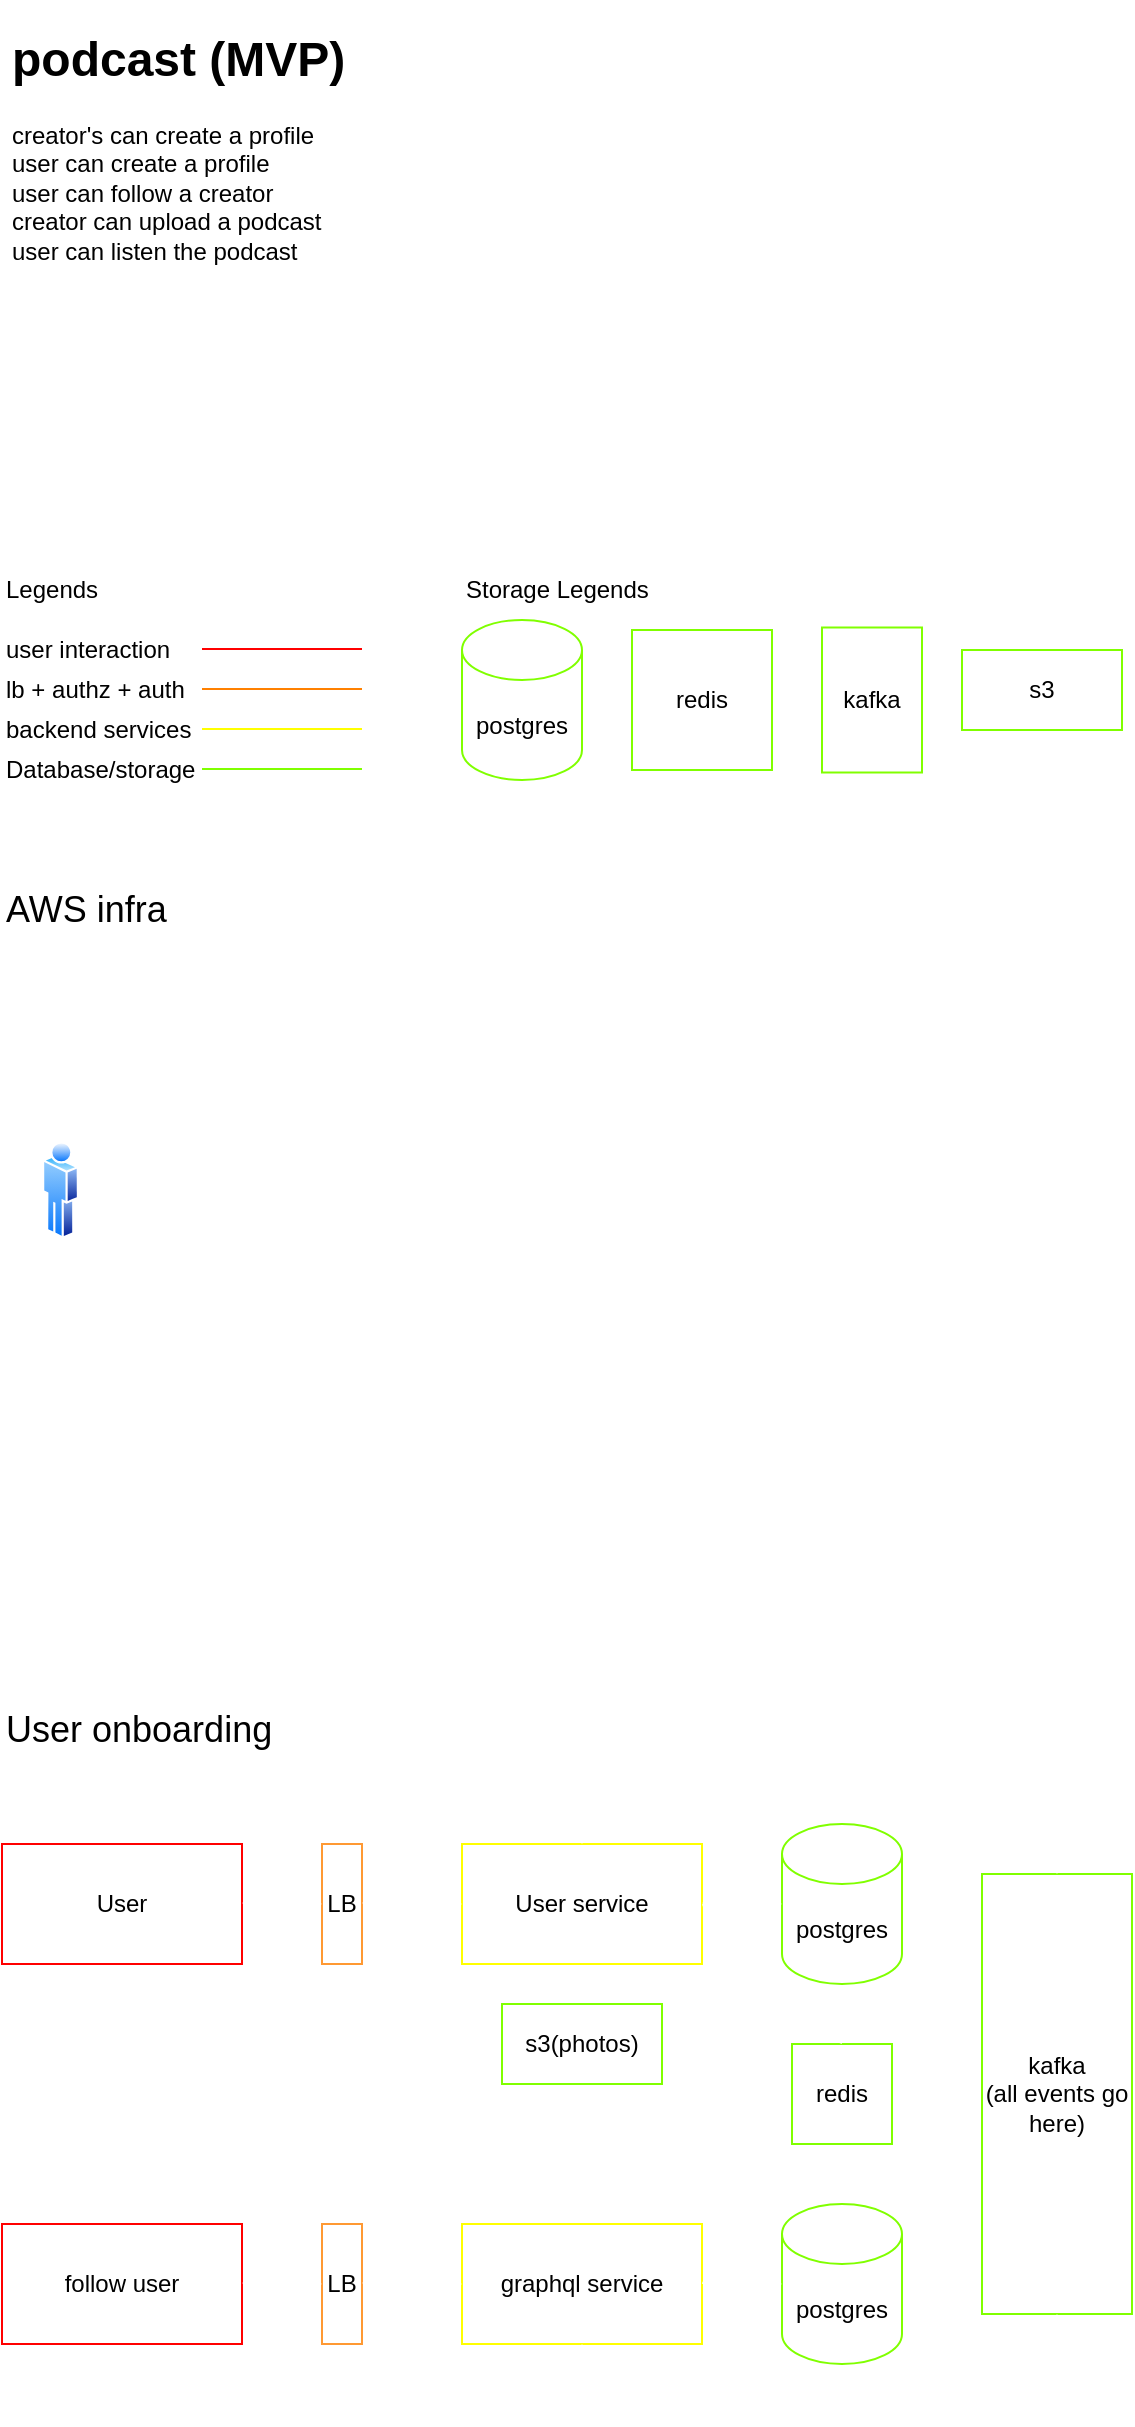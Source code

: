 <mxfile>
    <diagram id="9Twl_4rBBzMdephPHlIG" name="project overview">
        <mxGraphModel dx="520" dy="1158" grid="1" gridSize="10" guides="1" tooltips="1" connect="1" arrows="1" fold="1" page="0" pageScale="1" pageWidth="827" pageHeight="1169" math="0" shadow="0">
            <root>
                <mxCell id="0"/>
                <mxCell id="1" parent="0"/>
                <mxCell id="2" value="&lt;h1&gt;podcast (MVP)&lt;/h1&gt;&lt;p&gt;creator's can create a profile&lt;br&gt;user can create a profile&lt;br&gt;user can follow a creator&lt;br&gt;creator can upload a podcast&lt;br&gt;user can listen the podcast&lt;br&gt;&lt;br&gt;&lt;/p&gt;" style="text;html=1;strokeColor=none;fillColor=none;spacing=5;spacingTop=-20;whiteSpace=wrap;overflow=hidden;rounded=0;" parent="1" vertex="1">
                    <mxGeometry x="10" y="-90" width="240" height="260" as="geometry"/>
                </mxCell>
                <mxCell id="8" value="User" style="rounded=0;whiteSpace=wrap;html=1;fillColor=none;strokeColor=#FF0000;" parent="1" vertex="1">
                    <mxGeometry x="10" y="822" width="120" height="60" as="geometry"/>
                </mxCell>
                <mxCell id="70" value="" style="edgeStyle=orthogonalEdgeStyle;curved=1;html=1;strokeColor=#FFFFFF;fontSize=12;fillColor=#FF0000;" parent="1" source="13" edge="1">
                    <mxGeometry relative="1" as="geometry">
                        <mxPoint x="300" y="902" as="targetPoint"/>
                    </mxGeometry>
                </mxCell>
                <mxCell id="13" value="User service" style="rounded=0;whiteSpace=wrap;html=1;fillColor=none;strokeColor=#FFFF00;" parent="1" vertex="1">
                    <mxGeometry x="240" y="822" width="120" height="60" as="geometry"/>
                </mxCell>
                <mxCell id="14" value="LB" style="rounded=0;whiteSpace=wrap;html=1;fillColor=none;strokeColor=#FF9933;" parent="1" vertex="1">
                    <mxGeometry x="170" y="822" width="20" height="60" as="geometry"/>
                </mxCell>
                <mxCell id="18" value="&lt;font style=&quot;font-size: 18px;&quot;&gt;User onboarding&lt;/font&gt;" style="text;html=1;strokeColor=none;fillColor=none;align=left;verticalAlign=middle;whiteSpace=wrap;rounded=0;fontSize=12;" parent="1" vertex="1">
                    <mxGeometry x="10" y="750" width="170" height="30" as="geometry"/>
                </mxCell>
                <mxCell id="21" value="Legends" style="text;html=1;strokeColor=none;fillColor=none;align=left;verticalAlign=middle;whiteSpace=wrap;rounded=0;fontSize=12;" parent="1" vertex="1">
                    <mxGeometry x="10" y="180" width="60" height="30" as="geometry"/>
                </mxCell>
                <mxCell id="24" value="user interaction" style="text;html=1;strokeColor=none;fillColor=none;align=left;verticalAlign=middle;whiteSpace=wrap;rounded=0;fontSize=12;" parent="1" vertex="1">
                    <mxGeometry x="10" y="210" width="100" height="30" as="geometry"/>
                </mxCell>
                <mxCell id="25" value="" style="endArrow=none;html=1;fontSize=12;fillColor=#FF0000;strokeColor=#FF0000;" parent="1" edge="1">
                    <mxGeometry width="50" height="50" relative="1" as="geometry">
                        <mxPoint x="110" y="224.5" as="sourcePoint"/>
                        <mxPoint x="190" y="224.5" as="targetPoint"/>
                    </mxGeometry>
                </mxCell>
                <mxCell id="27" value="lb + authz + auth" style="text;html=1;strokeColor=none;fillColor=none;align=left;verticalAlign=middle;whiteSpace=wrap;rounded=0;fontSize=12;" parent="1" vertex="1">
                    <mxGeometry x="10" y="230" width="100" height="30" as="geometry"/>
                </mxCell>
                <mxCell id="28" value="" style="endArrow=none;html=1;fontSize=12;fillColor=#FF0000;strokeColor=#FF8000;" parent="1" edge="1">
                    <mxGeometry width="50" height="50" relative="1" as="geometry">
                        <mxPoint x="110" y="244.5" as="sourcePoint"/>
                        <mxPoint x="190" y="244.5" as="targetPoint"/>
                    </mxGeometry>
                </mxCell>
                <mxCell id="30" value="backend services" style="text;html=1;strokeColor=none;fillColor=none;align=left;verticalAlign=middle;whiteSpace=wrap;rounded=0;fontSize=12;" parent="1" vertex="1">
                    <mxGeometry x="10" y="250" width="100" height="30" as="geometry"/>
                </mxCell>
                <mxCell id="31" value="" style="endArrow=none;html=1;fontSize=12;fillColor=#FF0000;strokeColor=#FFFF00;" parent="1" edge="1">
                    <mxGeometry width="50" height="50" relative="1" as="geometry">
                        <mxPoint x="110" y="264.5" as="sourcePoint"/>
                        <mxPoint x="190" y="264.5" as="targetPoint"/>
                    </mxGeometry>
                </mxCell>
                <mxCell id="32" value="Database/storage" style="text;html=1;strokeColor=none;fillColor=none;align=left;verticalAlign=middle;whiteSpace=wrap;rounded=0;fontSize=12;" parent="1" vertex="1">
                    <mxGeometry x="10" y="270" width="100" height="30" as="geometry"/>
                </mxCell>
                <mxCell id="33" value="" style="endArrow=none;html=1;fontSize=12;fillColor=#FF0000;strokeColor=#80FF00;" parent="1" edge="1">
                    <mxGeometry width="50" height="50" relative="1" as="geometry">
                        <mxPoint x="110" y="284.5" as="sourcePoint"/>
                        <mxPoint x="190" y="284.5" as="targetPoint"/>
                    </mxGeometry>
                </mxCell>
                <mxCell id="34" value="postgres" style="shape=cylinder3;whiteSpace=wrap;html=1;boundedLbl=1;backgroundOutline=1;size=15;strokeColor=#80FF00;fontSize=12;fillColor=none;" parent="1" vertex="1">
                    <mxGeometry x="400" y="812" width="60" height="80" as="geometry"/>
                </mxCell>
                <mxCell id="37" value="redis" style="whiteSpace=wrap;html=1;aspect=fixed;strokeColor=#80FF00;fontSize=12;fillColor=none;" parent="1" vertex="1">
                    <mxGeometry x="405" y="922" width="50" height="50" as="geometry"/>
                </mxCell>
                <mxCell id="39" value="follow user" style="rounded=0;whiteSpace=wrap;html=1;fillColor=none;strokeColor=#FF0000;" parent="1" vertex="1">
                    <mxGeometry x="10" y="1012" width="120" height="60" as="geometry"/>
                </mxCell>
                <mxCell id="41" value="graphql service" style="rounded=0;whiteSpace=wrap;html=1;fillColor=none;strokeColor=#FFFF00;" parent="1" vertex="1">
                    <mxGeometry x="240" y="1012" width="120" height="60" as="geometry"/>
                </mxCell>
                <mxCell id="43" value="LB" style="rounded=0;whiteSpace=wrap;html=1;fillColor=none;strokeColor=#FF9933;" parent="1" vertex="1">
                    <mxGeometry x="170" y="1012" width="20" height="60" as="geometry"/>
                </mxCell>
                <mxCell id="44" value="postgres" style="shape=cylinder3;whiteSpace=wrap;html=1;boundedLbl=1;backgroundOutline=1;size=15;strokeColor=#80FF00;fontSize=12;fillColor=none;" parent="1" vertex="1">
                    <mxGeometry x="400" y="1002" width="60" height="80" as="geometry"/>
                </mxCell>
                <mxCell id="46" value="kafka&lt;br&gt;(all events go here)" style="rounded=0;whiteSpace=wrap;html=1;strokeColor=#80FF00;fontSize=12;fillColor=none;" parent="1" vertex="1">
                    <mxGeometry x="500" y="837" width="75" height="220" as="geometry"/>
                </mxCell>
                <mxCell id="53" value="" style="endArrow=classic;startArrow=classic;html=1;strokeColor=#FFFFFF;fontSize=12;fillColor=#FF0000;curved=1;" parent="1" edge="1">
                    <mxGeometry width="50" height="50" relative="1" as="geometry">
                        <mxPoint x="130" y="851.5" as="sourcePoint"/>
                        <mxPoint x="170" y="852" as="targetPoint"/>
                    </mxGeometry>
                </mxCell>
                <mxCell id="54" value="" style="endArrow=classic;startArrow=classic;html=1;strokeColor=#FFFFFF;fontSize=12;fillColor=#FF0000;curved=1;" parent="1" edge="1">
                    <mxGeometry width="50" height="50" relative="1" as="geometry">
                        <mxPoint x="130" y="1041.5" as="sourcePoint"/>
                        <mxPoint x="170" y="1042" as="targetPoint"/>
                    </mxGeometry>
                </mxCell>
                <mxCell id="55" value="" style="endArrow=classic;startArrow=classic;html=1;strokeColor=#FFFFFF;fontSize=12;fillColor=#FF0000;curved=1;entryX=0;entryY=0.5;entryDx=0;entryDy=0;" parent="1" target="13" edge="1">
                    <mxGeometry width="50" height="50" relative="1" as="geometry">
                        <mxPoint x="190" y="851.5" as="sourcePoint"/>
                        <mxPoint x="230" y="852" as="targetPoint"/>
                    </mxGeometry>
                </mxCell>
                <mxCell id="56" value="" style="endArrow=classic;startArrow=classic;html=1;strokeColor=#FFFFFF;fontSize=12;fillColor=#FF0000;curved=1;entryX=0;entryY=0.5;entryDx=0;entryDy=0;" parent="1" target="41" edge="1">
                    <mxGeometry width="50" height="50" relative="1" as="geometry">
                        <mxPoint x="190" y="1041.5" as="sourcePoint"/>
                        <mxPoint x="230" y="1042" as="targetPoint"/>
                    </mxGeometry>
                </mxCell>
                <mxCell id="57" value="" style="endArrow=classic;startArrow=classic;html=1;strokeColor=#FFFFFF;fontSize=12;fillColor=#FF0000;curved=1;exitX=0.5;exitY=0;exitDx=0;exitDy=0;entryX=0.5;entryY=0;entryDx=0;entryDy=0;edgeStyle=orthogonalEdgeStyle;" parent="1" source="13" target="46" edge="1">
                    <mxGeometry width="50" height="50" relative="1" as="geometry">
                        <mxPoint x="300" y="802" as="sourcePoint"/>
                        <mxPoint x="440" y="792" as="targetPoint"/>
                        <Array as="points">
                            <mxPoint x="300" y="792"/>
                            <mxPoint x="538" y="792"/>
                        </Array>
                    </mxGeometry>
                </mxCell>
                <mxCell id="58" value="" style="endArrow=classic;startArrow=classic;html=1;strokeColor=#FFFFFF;fontSize=12;fillColor=#FF0000;curved=1;" parent="1" edge="1">
                    <mxGeometry width="50" height="50" relative="1" as="geometry">
                        <mxPoint x="360" y="851.5" as="sourcePoint"/>
                        <mxPoint x="400" y="852" as="targetPoint"/>
                    </mxGeometry>
                </mxCell>
                <mxCell id="59" value="" style="endArrow=classic;startArrow=classic;html=1;strokeColor=#FFFFFF;fontSize=12;fillColor=#FF0000;curved=1;entryX=0.5;entryY=0;entryDx=0;entryDy=0;exitX=1;exitY=0.5;exitDx=0;exitDy=0;" parent="1" source="13" target="37" edge="1">
                    <mxGeometry width="50" height="50" relative="1" as="geometry">
                        <mxPoint x="355" y="862" as="sourcePoint"/>
                        <mxPoint x="405" y="862.5" as="targetPoint"/>
                    </mxGeometry>
                </mxCell>
                <mxCell id="61" value="" style="endArrow=classic;startArrow=classic;html=1;strokeColor=#FFFFFF;fontSize=12;fillColor=#FF0000;curved=1;entryX=0;entryY=0.5;entryDx=0;entryDy=0;exitX=1;exitY=0.5;exitDx=0;exitDy=0;" parent="1" source="41" edge="1">
                    <mxGeometry width="50" height="50" relative="1" as="geometry">
                        <mxPoint x="380" y="972" as="sourcePoint"/>
                        <mxPoint x="430" y="972.5" as="targetPoint"/>
                    </mxGeometry>
                </mxCell>
                <mxCell id="62" value="" style="endArrow=classic;startArrow=classic;html=1;strokeColor=#FFFFFF;fontSize=12;fillColor=#FF0000;curved=1;" parent="1" edge="1">
                    <mxGeometry width="50" height="50" relative="1" as="geometry">
                        <mxPoint x="360" y="1041.5" as="sourcePoint"/>
                        <mxPoint x="400" y="1042" as="targetPoint"/>
                    </mxGeometry>
                </mxCell>
                <mxCell id="63" value="" style="endArrow=classic;startArrow=classic;html=1;strokeColor=#FFFFFF;fontSize=12;fillColor=#FF0000;curved=1;entryX=0.5;entryY=1;entryDx=0;entryDy=0;exitX=0.5;exitY=1;exitDx=0;exitDy=0;edgeStyle=orthogonalEdgeStyle;" parent="1" source="41" target="46" edge="1">
                    <mxGeometry width="50" height="50" relative="1" as="geometry">
                        <mxPoint x="290" y="1102" as="sourcePoint"/>
                        <mxPoint x="340" y="1102.5" as="targetPoint"/>
                        <Array as="points">
                            <mxPoint x="300" y="1112"/>
                            <mxPoint x="538" y="1112"/>
                        </Array>
                    </mxGeometry>
                </mxCell>
                <mxCell id="88" value="postgres" style="shape=cylinder3;whiteSpace=wrap;html=1;boundedLbl=1;backgroundOutline=1;size=15;strokeColor=#80FF00;fontSize=12;fillColor=none;" parent="1" vertex="1">
                    <mxGeometry x="240" y="210" width="60" height="80" as="geometry"/>
                </mxCell>
                <mxCell id="90" value="redis" style="whiteSpace=wrap;html=1;aspect=fixed;strokeColor=#80FF00;fontSize=12;fillColor=none;" parent="1" vertex="1">
                    <mxGeometry x="325" y="215" width="70" height="70" as="geometry"/>
                </mxCell>
                <mxCell id="92" value="kafka" style="rounded=0;whiteSpace=wrap;html=1;strokeColor=#80FF00;fontSize=12;fillColor=none;" parent="1" vertex="1">
                    <mxGeometry x="420" y="213.75" width="50" height="72.5" as="geometry"/>
                </mxCell>
                <mxCell id="94" value="s3" style="rounded=0;whiteSpace=wrap;html=1;fillColor=none;strokeColor=#80FF00;" parent="1" vertex="1">
                    <mxGeometry x="490" y="225" width="80" height="40" as="geometry"/>
                </mxCell>
                <mxCell id="95" value="Storage Legends" style="text;html=1;strokeColor=none;fillColor=none;align=left;verticalAlign=middle;whiteSpace=wrap;rounded=0;fontSize=12;" parent="1" vertex="1">
                    <mxGeometry x="240" y="180" width="100" height="30" as="geometry"/>
                </mxCell>
                <mxCell id="97" value="s3(photos)" style="rounded=0;whiteSpace=wrap;html=1;fillColor=none;strokeColor=#80FF00;" parent="1" vertex="1">
                    <mxGeometry x="260" y="902" width="80" height="40" as="geometry"/>
                </mxCell>
                <mxCell id="98" value="&lt;font style=&quot;font-size: 18px;&quot;&gt;AWS infra&lt;/font&gt;" style="text;html=1;strokeColor=none;fillColor=none;align=left;verticalAlign=middle;whiteSpace=wrap;rounded=0;" parent="1" vertex="1">
                    <mxGeometry x="10" y="340" width="90" height="30" as="geometry"/>
                </mxCell>
                <mxCell id="99" value="" style="aspect=fixed;perimeter=ellipsePerimeter;html=1;align=center;shadow=0;dashed=0;spacingTop=3;image;image=img/lib/active_directory/user.svg;fontSize=18;" parent="1" vertex="1">
                    <mxGeometry x="30" y="470" width="18.5" height="50" as="geometry"/>
                </mxCell>
            </root>
        </mxGraphModel>
    </diagram>
    <diagram id="MXUhepcpsWsIMvFVsOMN" name="creator flows">
        <mxGraphModel dx="2068" dy="282" grid="1" gridSize="10" guides="1" tooltips="1" connect="1" arrows="1" fold="1" page="0" pageScale="1" pageWidth="827" pageHeight="1169" math="0" shadow="0">
            <root>
                <mxCell id="0"/>
                <mxCell id="1" parent="0"/>
                <mxCell id="CUdY-o8TAimpWsHqkkXw-1" value="&lt;font style=&quot;font-size: 18px;&quot;&gt;Creator sign-up&lt;/font&gt;" style="text;html=1;strokeColor=none;fillColor=none;align=left;verticalAlign=middle;whiteSpace=wrap;rounded=0;fontSize=12;" parent="1" vertex="1">
                    <mxGeometry x="-1460" y="730" width="170" height="30" as="geometry"/>
                </mxCell>
                <mxCell id="CUdY-o8TAimpWsHqkkXw-2" value="sign up" style="rounded=0;whiteSpace=wrap;html=1;fillColor=none;strokeColor=#FF0000;" parent="1" vertex="1">
                    <mxGeometry x="-1460" y="830" width="120" height="60" as="geometry"/>
                </mxCell>
                <mxCell id="CUdY-o8TAimpWsHqkkXw-3" value="LB" style="rounded=0;whiteSpace=wrap;html=1;fillColor=none;strokeColor=#FF9933;" parent="1" vertex="1">
                    <mxGeometry x="-1300" y="780" width="20" height="60" as="geometry"/>
                </mxCell>
                <mxCell id="CUdY-o8TAimpWsHqkkXw-4" value="" style="endArrow=classic;startArrow=classic;html=1;strokeColor=#FFFFFF;fontSize=12;fillColor=#FF0000;curved=1;exitX=1;exitY=0.5;exitDx=0;exitDy=0;" parent="1" source="CUdY-o8TAimpWsHqkkXw-2" edge="1">
                    <mxGeometry width="50" height="50" relative="1" as="geometry">
                        <mxPoint x="-1340" y="809.5" as="sourcePoint"/>
                        <mxPoint x="-1300" y="810" as="targetPoint"/>
                    </mxGeometry>
                </mxCell>
                <mxCell id="CUdY-o8TAimpWsHqkkXw-5" value="" style="edgeStyle=orthogonalEdgeStyle;curved=1;html=1;strokeColor=#FFFFFF;fontSize=12;fillColor=#FF0000;entryX=0.5;entryY=0;entryDx=0;entryDy=0;" parent="1" target="CUdY-o8TAimpWsHqkkXw-16" edge="1">
                    <mxGeometry relative="1" as="geometry">
                        <mxPoint x="-1020.0" y="840" as="sourcePoint"/>
                        <mxPoint x="-1020" y="860" as="targetPoint"/>
                    </mxGeometry>
                </mxCell>
                <mxCell id="CUdY-o8TAimpWsHqkkXw-6" value="" style="edgeStyle=orthogonalEdgeStyle;curved=1;html=1;strokeColor=#FFFFFF;fontSize=12;fillColor=#FF0000;" parent="1" source="CUdY-o8TAimpWsHqkkXw-8" target="CUdY-o8TAimpWsHqkkXw-12" edge="1">
                    <mxGeometry relative="1" as="geometry"/>
                </mxCell>
                <mxCell id="CUdY-o8TAimpWsHqkkXw-8" value="Creator service&lt;br&gt;POST /creator" style="rounded=0;whiteSpace=wrap;html=1;fillColor=none;strokeColor=#FFFF00;" parent="1" vertex="1">
                    <mxGeometry x="-1230" y="780" width="120" height="60" as="geometry"/>
                </mxCell>
                <mxCell id="CUdY-o8TAimpWsHqkkXw-9" value="" style="endArrow=classic;startArrow=classic;html=1;strokeColor=#FFFFFF;fontSize=12;fillColor=#FF0000;curved=1;entryX=0;entryY=0.5;entryDx=0;entryDy=0;" parent="1" target="CUdY-o8TAimpWsHqkkXw-8" edge="1">
                    <mxGeometry width="50" height="50" relative="1" as="geometry">
                        <mxPoint x="-1280" y="809.5" as="sourcePoint"/>
                        <mxPoint x="-1240" y="810" as="targetPoint"/>
                    </mxGeometry>
                </mxCell>
                <mxCell id="CUdY-o8TAimpWsHqkkXw-10" style="edgeStyle=orthogonalEdgeStyle;curved=1;html=1;entryX=0;entryY=0.5;entryDx=0;entryDy=0;strokeColor=#FFFFFF;fontSize=12;fillColor=#FF0000;" parent="1" source="CUdY-o8TAimpWsHqkkXw-12" target="CUdY-o8TAimpWsHqkkXw-15" edge="1">
                    <mxGeometry relative="1" as="geometry"/>
                </mxCell>
                <mxCell id="CUdY-o8TAimpWsHqkkXw-11" style="edgeStyle=orthogonalEdgeStyle;curved=1;html=1;exitX=0.5;exitY=1;exitDx=0;exitDy=0;strokeColor=#FFFFFF;fontSize=12;fillColor=#FF0000;" parent="1" source="CUdY-o8TAimpWsHqkkXw-12" target="CUdY-o8TAimpWsHqkkXw-18" edge="1">
                    <mxGeometry relative="1" as="geometry"/>
                </mxCell>
                <mxCell id="CUdY-o8TAimpWsHqkkXw-12" value="create user on auth0" style="rounded=0;whiteSpace=wrap;html=1;fillColor=none;strokeColor=#FFFF00;" parent="1" vertex="1">
                    <mxGeometry x="-1080" y="780" width="120" height="60" as="geometry"/>
                </mxCell>
                <mxCell id="CUdY-o8TAimpWsHqkkXw-13" value="store creator" style="shape=cylinder3;whiteSpace=wrap;html=1;boundedLbl=1;backgroundOutline=1;size=15;strokeColor=#80FF00;fontSize=12;fillColor=none;" parent="1" vertex="1">
                    <mxGeometry x="-900" y="770" width="60" height="80" as="geometry"/>
                </mxCell>
                <mxCell id="CUdY-o8TAimpWsHqkkXw-14" value="" style="endArrow=classic;startArrow=classic;html=1;strokeColor=#FFFFFF;fontSize=12;fillColor=#FF0000;curved=1;entryX=0;entryY=0.5;entryDx=0;entryDy=0;entryPerimeter=0;" parent="1" target="CUdY-o8TAimpWsHqkkXw-13" edge="1">
                    <mxGeometry width="50" height="50" relative="1" as="geometry">
                        <mxPoint x="-960.0" y="809.5" as="sourcePoint"/>
                        <mxPoint x="-910" y="810" as="targetPoint"/>
                    </mxGeometry>
                </mxCell>
                <mxCell id="CUdY-o8TAimpWsHqkkXw-15" value="add user event" style="rounded=0;whiteSpace=wrap;html=1;strokeColor=#80FF00;fontSize=12;fillColor=none;" parent="1" vertex="1">
                    <mxGeometry x="-907.5" y="900" width="75" height="130" as="geometry"/>
                </mxCell>
                <mxCell id="CUdY-o8TAimpWsHqkkXw-16" value="s3(profile photo)" style="rounded=0;whiteSpace=wrap;html=1;fillColor=none;strokeColor=#80FF00;" parent="1" vertex="1">
                    <mxGeometry x="-1030" y="870" width="80" height="40" as="geometry"/>
                </mxCell>
                <mxCell id="CUdY-o8TAimpWsHqkkXw-17" style="edgeStyle=orthogonalEdgeStyle;curved=1;html=1;exitX=0;exitY=0.5;exitDx=0;exitDy=0;entryX=0.5;entryY=1;entryDx=0;entryDy=0;strokeColor=#FFFFFF;fontSize=12;fillColor=#FF0000;" parent="1" source="CUdY-o8TAimpWsHqkkXw-18" target="CUdY-o8TAimpWsHqkkXw-8" edge="1">
                    <mxGeometry relative="1" as="geometry"/>
                </mxCell>
                <mxCell id="CUdY-o8TAimpWsHqkkXw-18" value="redis" style="whiteSpace=wrap;html=1;aspect=fixed;strokeColor=#80FF00;fontSize=12;fillColor=none;" parent="1" vertex="1">
                    <mxGeometry x="-1080" y="870" width="40" height="40" as="geometry"/>
                </mxCell>
                <mxCell id="qiPxfQD7Eq4sMzApz2F7-1" value="&lt;font style=&quot;font-size: 18px;&quot;&gt;Creator sign in&lt;/font&gt;" style="text;html=1;strokeColor=none;fillColor=none;align=left;verticalAlign=middle;whiteSpace=wrap;rounded=0;" parent="1" vertex="1">
                    <mxGeometry x="-1460" y="1100" width="120" height="30" as="geometry"/>
                </mxCell>
                <mxCell id="qiPxfQD7Eq4sMzApz2F7-2" value="&lt;font style=&quot;font-size: 12px;&quot;&gt;creator sign in&lt;/font&gt;" style="rounded=0;whiteSpace=wrap;html=1;fillColor=none;strokeColor=#FF0000;fontSize=18;" parent="1" vertex="1">
                    <mxGeometry x="-1460" y="1190" width="120" height="60" as="geometry"/>
                </mxCell>
                <mxCell id="qiPxfQD7Eq4sMzApz2F7-3" value="&lt;font style=&quot;font-size: 12px;&quot;&gt;LB&lt;/font&gt;" style="rounded=0;whiteSpace=wrap;html=1;fillColor=none;strokeColor=#FF9933;fontSize=18;" parent="1" vertex="1">
                    <mxGeometry x="-1300" y="1190" width="20" height="60" as="geometry"/>
                </mxCell>
                <mxCell id="qiPxfQD7Eq4sMzApz2F7-5" value="" style="endArrow=classic;startArrow=classic;html=1;fontSize=18;entryX=0;entryY=0.5;entryDx=0;entryDy=0;" parent="1" target="qiPxfQD7Eq4sMzApz2F7-3" edge="1">
                    <mxGeometry width="50" height="50" relative="1" as="geometry">
                        <mxPoint x="-1340" y="1220" as="sourcePoint"/>
                        <mxPoint x="-1290" y="1180" as="targetPoint"/>
                    </mxGeometry>
                </mxCell>
                <mxCell id="qiPxfQD7Eq4sMzApz2F7-11" style="edgeStyle=none;html=1;exitX=0.5;exitY=1;exitDx=0;exitDy=0;entryX=0.5;entryY=0;entryDx=0;entryDy=0;fontSize=12;" parent="1" source="qiPxfQD7Eq4sMzApz2F7-9" target="qiPxfQD7Eq4sMzApz2F7-10" edge="1">
                    <mxGeometry relative="1" as="geometry"/>
                </mxCell>
                <mxCell id="qiPxfQD7Eq4sMzApz2F7-9" value="creator service&lt;br&gt;POST /login" style="rounded=0;whiteSpace=wrap;html=1;fillColor=none;strokeColor=#FFFF00;" parent="1" vertex="1">
                    <mxGeometry x="-1230" y="1190" width="120" height="60" as="geometry"/>
                </mxCell>
                <mxCell id="qiPxfQD7Eq4sMzApz2F7-10" value="store user details" style="whiteSpace=wrap;html=1;aspect=fixed;strokeColor=#80FF00;fontSize=12;fillColor=none;" parent="1" vertex="1">
                    <mxGeometry x="-1205" y="1290" width="70" height="70" as="geometry"/>
                </mxCell>
                <mxCell id="qiPxfQD7Eq4sMzApz2F7-13" value="" style="endArrow=classic;startArrow=classic;html=1;fontSize=12;entryX=0;entryY=0.5;entryDx=0;entryDy=0;exitX=1;exitY=0.5;exitDx=0;exitDy=0;" parent="1" source="qiPxfQD7Eq4sMzApz2F7-9" target="qiPxfQD7Eq4sMzApz2F7-14" edge="1">
                    <mxGeometry width="50" height="50" relative="1" as="geometry">
                        <mxPoint x="-1110" y="1220" as="sourcePoint"/>
                        <mxPoint x="-1020" y="1220" as="targetPoint"/>
                    </mxGeometry>
                </mxCell>
                <mxCell id="qiPxfQD7Eq4sMzApz2F7-14" value="creator service&lt;br&gt;validate on auth0" style="rounded=0;whiteSpace=wrap;html=1;fillColor=none;strokeColor=#FFFF00;" parent="1" vertex="1">
                    <mxGeometry x="-1050" y="1190" width="120" height="60" as="geometry"/>
                </mxCell>
                <mxCell id="qiPxfQD7Eq4sMzApz2F7-15" value="" style="endArrow=classic;startArrow=classic;html=1;fontSize=18;entryX=0;entryY=0.5;entryDx=0;entryDy=0;exitX=1;exitY=0.5;exitDx=0;exitDy=0;" parent="1" source="qiPxfQD7Eq4sMzApz2F7-3" target="qiPxfQD7Eq4sMzApz2F7-9" edge="1">
                    <mxGeometry width="50" height="50" relative="1" as="geometry">
                        <mxPoint x="-1280" y="1219.47" as="sourcePoint"/>
                        <mxPoint x="-1240" y="1219.47" as="targetPoint"/>
                    </mxGeometry>
                </mxCell>
                <mxCell id="qiPxfQD7Eq4sMzApz2F7-16" value="&lt;font style=&quot;font-size: 18px;&quot;&gt;Creator dashboard&lt;/font&gt;" style="text;html=1;strokeColor=none;fillColor=none;align=left;verticalAlign=middle;whiteSpace=wrap;rounded=0;" parent="1" vertex="1">
                    <mxGeometry x="-1460" y="1380" width="160" height="30" as="geometry"/>
                </mxCell>
                <mxCell id="qiPxfQD7Eq4sMzApz2F7-21" style="edgeStyle=none;html=1;exitX=1;exitY=0.5;exitDx=0;exitDy=0;entryX=0;entryY=0.5;entryDx=0;entryDy=0;fontSize=12;" parent="1" source="qiPxfQD7Eq4sMzApz2F7-17" target="qiPxfQD7Eq4sMzApz2F7-20" edge="1">
                    <mxGeometry relative="1" as="geometry"/>
                </mxCell>
                <mxCell id="qiPxfQD7Eq4sMzApz2F7-25" style="edgeStyle=none;html=1;exitX=1;exitY=0.5;exitDx=0;exitDy=0;entryX=0;entryY=0.5;entryDx=0;entryDy=0;fontSize=12;" parent="1" source="qiPxfQD7Eq4sMzApz2F7-17" target="qiPxfQD7Eq4sMzApz2F7-22" edge="1">
                    <mxGeometry relative="1" as="geometry"/>
                </mxCell>
                <mxCell id="qiPxfQD7Eq4sMzApz2F7-17" value="&lt;font style=&quot;font-size: 12px;&quot;&gt;creator dashboard&lt;/font&gt;" style="rounded=0;whiteSpace=wrap;html=1;fillColor=none;strokeColor=#FF0000;fontSize=18;" parent="1" vertex="1">
                    <mxGeometry x="-1460" y="1530" width="120" height="60" as="geometry"/>
                </mxCell>
                <mxCell id="qiPxfQD7Eq4sMzApz2F7-18" value="&lt;font style=&quot;font-size: 12px;&quot;&gt;LB&lt;/font&gt;" style="rounded=0;whiteSpace=wrap;html=1;fillColor=none;strokeColor=#FF9933;fontSize=18;" parent="1" vertex="1">
                    <mxGeometry x="-1120" y="1530" width="20" height="60" as="geometry"/>
                </mxCell>
                <mxCell id="qiPxfQD7Eq4sMzApz2F7-19" value="" style="endArrow=classic;startArrow=classic;html=1;fontSize=18;entryX=0;entryY=0.5;entryDx=0;entryDy=0;exitX=1;exitY=0.5;exitDx=0;exitDy=0;" parent="1" source="qiPxfQD7Eq4sMzApz2F7-20" target="qiPxfQD7Eq4sMzApz2F7-18" edge="1">
                    <mxGeometry width="50" height="50" relative="1" as="geometry">
                        <mxPoint x="-1340" y="1460" as="sourcePoint"/>
                        <mxPoint x="-1290" y="1420" as="targetPoint"/>
                    </mxGeometry>
                </mxCell>
                <mxCell id="qiPxfQD7Eq4sMzApz2F7-20" value="&lt;font style=&quot;font-size: 12px;&quot;&gt;creator active &lt;br&gt;projects&lt;/font&gt;" style="rounded=0;whiteSpace=wrap;html=1;fillColor=none;strokeColor=#FF0000;fontSize=18;" parent="1" vertex="1">
                    <mxGeometry x="-1290" y="1480" width="120" height="60" as="geometry"/>
                </mxCell>
                <mxCell id="qiPxfQD7Eq4sMzApz2F7-22" value="&lt;font style=&quot;font-size: 12px;&quot;&gt;creator to do list&lt;/font&gt;" style="rounded=0;whiteSpace=wrap;html=1;fillColor=none;strokeColor=#FF0000;fontSize=18;" parent="1" vertex="1">
                    <mxGeometry x="-1290" y="1590" width="120" height="60" as="geometry"/>
                </mxCell>
                <mxCell id="qiPxfQD7Eq4sMzApz2F7-24" value="" style="endArrow=classic;startArrow=classic;html=1;fontSize=18;entryX=0;entryY=0.5;entryDx=0;entryDy=0;exitX=1;exitY=0.5;exitDx=0;exitDy=0;" parent="1" source="qiPxfQD7Eq4sMzApz2F7-22" target="qiPxfQD7Eq4sMzApz2F7-18" edge="1">
                    <mxGeometry width="50" height="50" relative="1" as="geometry">
                        <mxPoint x="-1170.0" y="1620" as="sourcePoint"/>
                        <mxPoint x="-1120" y="1660" as="targetPoint"/>
                    </mxGeometry>
                </mxCell>
                <mxCell id="qiPxfQD7Eq4sMzApz2F7-27" value="creator service&lt;br&gt;GET /projects?active=true" style="rounded=0;whiteSpace=wrap;html=1;fillColor=none;strokeColor=#FFFF00;" parent="1" vertex="1">
                    <mxGeometry x="-950" y="1485" width="120" height="60" as="geometry"/>
                </mxCell>
                <mxCell id="qiPxfQD7Eq4sMzApz2F7-28" value="" style="endArrow=classic;startArrow=classic;html=1;fontSize=18;entryX=1;entryY=0.5;entryDx=0;entryDy=0;exitX=0;exitY=0.5;exitDx=0;exitDy=0;" parent="1" source="qiPxfQD7Eq4sMzApz2F7-27" target="qiPxfQD7Eq4sMzApz2F7-33" edge="1">
                    <mxGeometry width="50" height="50" relative="1" as="geometry">
                        <mxPoint x="-1000.0" y="1515" as="sourcePoint"/>
                        <mxPoint x="-960" y="1565" as="targetPoint"/>
                    </mxGeometry>
                </mxCell>
                <mxCell id="qiPxfQD7Eq4sMzApz2F7-29" value="creator service&lt;br&gt;GET /todo" style="rounded=0;whiteSpace=wrap;html=1;fillColor=none;strokeColor=#FFFF00;" parent="1" vertex="1">
                    <mxGeometry x="-950" y="1595" width="120" height="60" as="geometry"/>
                </mxCell>
                <mxCell id="qiPxfQD7Eq4sMzApz2F7-31" value="" style="endArrow=classic;startArrow=classic;html=1;fontSize=18;exitX=0;exitY=0.5;exitDx=0;exitDy=0;entryX=1;entryY=0.5;entryDx=0;entryDy=0;" parent="1" source="qiPxfQD7Eq4sMzApz2F7-29" target="qiPxfQD7Eq4sMzApz2F7-33" edge="1">
                    <mxGeometry width="50" height="50" relative="1" as="geometry">
                        <mxPoint x="-940" y="1525" as="sourcePoint"/>
                        <mxPoint x="-960" y="1565" as="targetPoint"/>
                    </mxGeometry>
                </mxCell>
                <mxCell id="qiPxfQD7Eq4sMzApz2F7-33" value="get user details and store projects and todo list" style="whiteSpace=wrap;html=1;aspect=fixed;strokeColor=#80FF00;fontSize=12;fillColor=none;" parent="1" vertex="1">
                    <mxGeometry x="-1070" y="1520" width="80" height="80" as="geometry"/>
                </mxCell>
                <mxCell id="qiPxfQD7Eq4sMzApz2F7-34" value="" style="endArrow=classic;startArrow=classic;html=1;fontSize=12;exitX=1;exitY=0.5;exitDx=0;exitDy=0;entryX=0;entryY=0.5;entryDx=0;entryDy=0;" parent="1" source="qiPxfQD7Eq4sMzApz2F7-18" target="qiPxfQD7Eq4sMzApz2F7-33" edge="1">
                    <mxGeometry width="50" height="50" relative="1" as="geometry">
                        <mxPoint x="-1100" y="1530" as="sourcePoint"/>
                        <mxPoint x="-1050" y="1480" as="targetPoint"/>
                    </mxGeometry>
                </mxCell>
                <mxCell id="qiPxfQD7Eq4sMzApz2F7-37" value="" style="endArrow=classic;startArrow=classic;html=1;fontSize=12;exitX=1;exitY=0.5;exitDx=0;exitDy=0;" parent="1" source="qiPxfQD7Eq4sMzApz2F7-27" edge="1">
                    <mxGeometry width="50" height="50" relative="1" as="geometry">
                        <mxPoint x="-720" y="1525" as="sourcePoint"/>
                        <mxPoint x="-780" y="1515" as="targetPoint"/>
                    </mxGeometry>
                </mxCell>
                <mxCell id="qiPxfQD7Eq4sMzApz2F7-38" value="projects" style="shape=cylinder3;whiteSpace=wrap;html=1;boundedLbl=1;backgroundOutline=1;size=15;strokeColor=#80FF00;fontSize=12;fillColor=none;" parent="1" vertex="1">
                    <mxGeometry x="-780" y="1480" width="50" height="70" as="geometry"/>
                </mxCell>
                <mxCell id="qiPxfQD7Eq4sMzApz2F7-39" value="todo" style="shape=cylinder3;whiteSpace=wrap;html=1;boundedLbl=1;backgroundOutline=1;size=15;strokeColor=#80FF00;fontSize=12;fillColor=none;" parent="1" vertex="1">
                    <mxGeometry x="-780" y="1590" width="50" height="70" as="geometry"/>
                </mxCell>
                <mxCell id="qiPxfQD7Eq4sMzApz2F7-40" value="" style="endArrow=classic;startArrow=classic;html=1;fontSize=12;exitX=1;exitY=0.5;exitDx=0;exitDy=0;entryX=0;entryY=0.5;entryDx=0;entryDy=0;entryPerimeter=0;" parent="1" source="qiPxfQD7Eq4sMzApz2F7-29" target="qiPxfQD7Eq4sMzApz2F7-39" edge="1">
                    <mxGeometry width="50" height="50" relative="1" as="geometry">
                        <mxPoint x="-830" y="1624.47" as="sourcePoint"/>
                        <mxPoint x="-780" y="1624" as="targetPoint"/>
                    </mxGeometry>
                </mxCell>
            </root>
        </mxGraphModel>
    </diagram>
</mxfile>